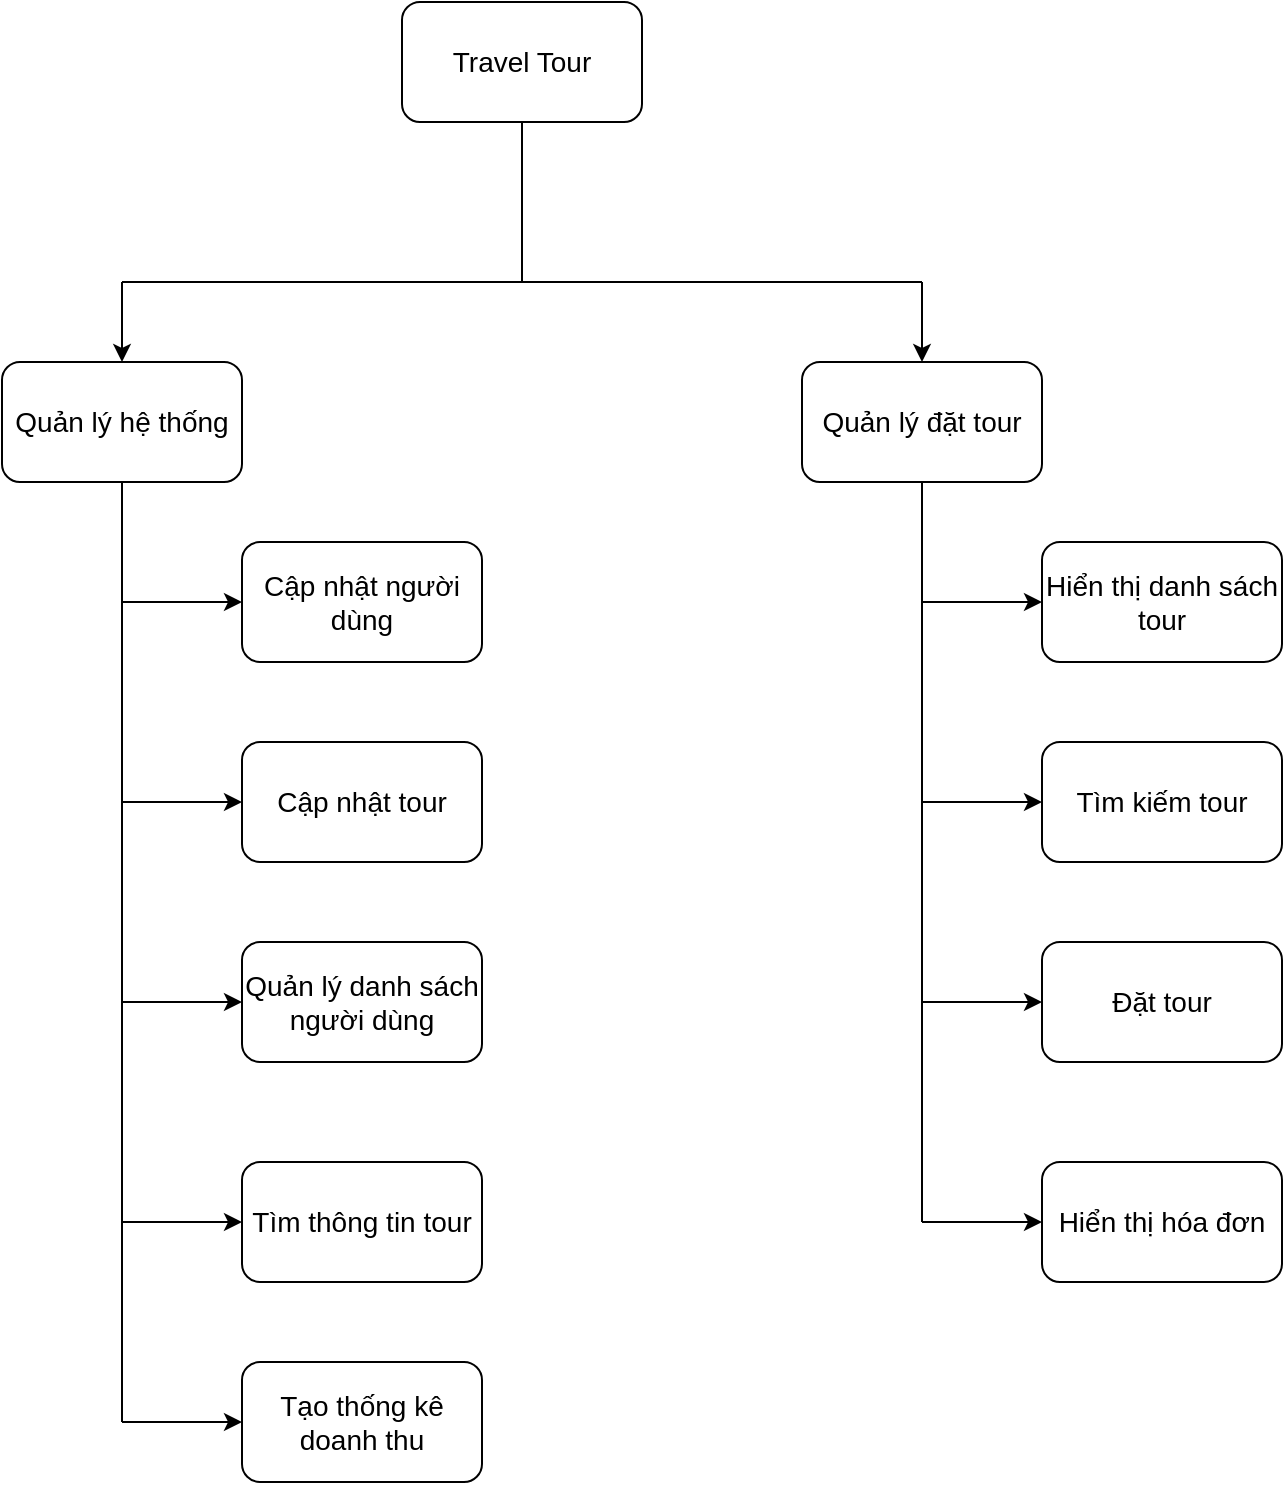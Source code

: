 <mxfile version="14.8.1" type="github">
  <diagram id="SkX7wTQqMhV9GqQ4arp7" name="Page-1">
    <mxGraphModel dx="868" dy="450" grid="1" gridSize="10" guides="1" tooltips="1" connect="1" arrows="1" fold="1" page="1" pageScale="1" pageWidth="827" pageHeight="1169" math="0" shadow="0">
      <root>
        <mxCell id="0" />
        <mxCell id="1" parent="0" />
        <mxCell id="qy_rb1yo7z8HfNK6Pmed-2" value="&lt;font style=&quot;font-size: 14px&quot;&gt;Travel Tour&lt;/font&gt;" style="rounded=1;whiteSpace=wrap;html=1;" vertex="1" parent="1">
          <mxGeometry x="280" y="100" width="120" height="60" as="geometry" />
        </mxCell>
        <mxCell id="qy_rb1yo7z8HfNK6Pmed-3" value="" style="endArrow=none;html=1;entryX=0.5;entryY=1;entryDx=0;entryDy=0;" edge="1" parent="1" target="qy_rb1yo7z8HfNK6Pmed-2">
          <mxGeometry width="50" height="50" relative="1" as="geometry">
            <mxPoint x="340" y="240" as="sourcePoint" />
            <mxPoint x="350" y="220" as="targetPoint" />
          </mxGeometry>
        </mxCell>
        <mxCell id="qy_rb1yo7z8HfNK6Pmed-4" value="" style="endArrow=none;html=1;" edge="1" parent="1">
          <mxGeometry width="50" height="50" relative="1" as="geometry">
            <mxPoint x="140" y="240" as="sourcePoint" />
            <mxPoint x="540" y="240" as="targetPoint" />
          </mxGeometry>
        </mxCell>
        <mxCell id="qy_rb1yo7z8HfNK6Pmed-5" value="&lt;font style=&quot;font-size: 14px&quot;&gt;Quản lý hệ thống&lt;/font&gt;" style="rounded=1;whiteSpace=wrap;html=1;" vertex="1" parent="1">
          <mxGeometry x="80" y="280" width="120" height="60" as="geometry" />
        </mxCell>
        <mxCell id="qy_rb1yo7z8HfNK6Pmed-6" value="&lt;font style=&quot;font-size: 14px&quot;&gt;Quản lý đặt tour&lt;/font&gt;" style="rounded=1;whiteSpace=wrap;html=1;" vertex="1" parent="1">
          <mxGeometry x="480" y="280" width="120" height="60" as="geometry" />
        </mxCell>
        <mxCell id="qy_rb1yo7z8HfNK6Pmed-7" value="" style="endArrow=classic;html=1;" edge="1" parent="1" target="qy_rb1yo7z8HfNK6Pmed-5">
          <mxGeometry width="50" height="50" relative="1" as="geometry">
            <mxPoint x="140" y="240" as="sourcePoint" />
            <mxPoint x="230" y="250" as="targetPoint" />
          </mxGeometry>
        </mxCell>
        <mxCell id="qy_rb1yo7z8HfNK6Pmed-8" value="" style="endArrow=classic;html=1;" edge="1" parent="1" target="qy_rb1yo7z8HfNK6Pmed-6">
          <mxGeometry width="50" height="50" relative="1" as="geometry">
            <mxPoint x="540" y="240" as="sourcePoint" />
            <mxPoint x="600" y="240" as="targetPoint" />
          </mxGeometry>
        </mxCell>
        <mxCell id="qy_rb1yo7z8HfNK6Pmed-10" value="" style="endArrow=none;html=1;entryX=0.5;entryY=1;entryDx=0;entryDy=0;" edge="1" parent="1" target="qy_rb1yo7z8HfNK6Pmed-5">
          <mxGeometry width="50" height="50" relative="1" as="geometry">
            <mxPoint x="140" y="810" as="sourcePoint" />
            <mxPoint x="180" y="360" as="targetPoint" />
          </mxGeometry>
        </mxCell>
        <mxCell id="qy_rb1yo7z8HfNK6Pmed-11" value="" style="endArrow=none;html=1;entryX=0.5;entryY=1;entryDx=0;entryDy=0;" edge="1" parent="1" target="qy_rb1yo7z8HfNK6Pmed-6">
          <mxGeometry width="50" height="50" relative="1" as="geometry">
            <mxPoint x="540" y="710" as="sourcePoint" />
            <mxPoint x="590" y="440" as="targetPoint" />
          </mxGeometry>
        </mxCell>
        <mxCell id="qy_rb1yo7z8HfNK6Pmed-12" value="" style="endArrow=classic;html=1;" edge="1" parent="1">
          <mxGeometry width="50" height="50" relative="1" as="geometry">
            <mxPoint x="140" y="400" as="sourcePoint" />
            <mxPoint x="200" y="400" as="targetPoint" />
          </mxGeometry>
        </mxCell>
        <mxCell id="qy_rb1yo7z8HfNK6Pmed-13" value="&lt;font style=&quot;font-size: 14px&quot;&gt;Cập nhật người dùng&lt;/font&gt;" style="rounded=1;whiteSpace=wrap;html=1;" vertex="1" parent="1">
          <mxGeometry x="200" y="370" width="120" height="60" as="geometry" />
        </mxCell>
        <mxCell id="qy_rb1yo7z8HfNK6Pmed-14" value="&lt;font style=&quot;font-size: 14px&quot;&gt;Cập nhật tour&lt;/font&gt;" style="rounded=1;whiteSpace=wrap;html=1;" vertex="1" parent="1">
          <mxGeometry x="200" y="470" width="120" height="60" as="geometry" />
        </mxCell>
        <mxCell id="qy_rb1yo7z8HfNK6Pmed-15" value="" style="endArrow=classic;html=1;entryX=0;entryY=0.5;entryDx=0;entryDy=0;" edge="1" parent="1" target="qy_rb1yo7z8HfNK6Pmed-14">
          <mxGeometry width="50" height="50" relative="1" as="geometry">
            <mxPoint x="140" y="500" as="sourcePoint" />
            <mxPoint x="210" y="490" as="targetPoint" />
          </mxGeometry>
        </mxCell>
        <mxCell id="qy_rb1yo7z8HfNK6Pmed-16" value="&lt;font style=&quot;font-size: 14px&quot;&gt;Quản lý danh sách người dùng&lt;/font&gt;" style="rounded=1;whiteSpace=wrap;html=1;" vertex="1" parent="1">
          <mxGeometry x="200" y="570" width="120" height="60" as="geometry" />
        </mxCell>
        <mxCell id="qy_rb1yo7z8HfNK6Pmed-17" value="" style="endArrow=classic;html=1;entryX=0;entryY=0.5;entryDx=0;entryDy=0;" edge="1" parent="1" target="qy_rb1yo7z8HfNK6Pmed-16">
          <mxGeometry width="50" height="50" relative="1" as="geometry">
            <mxPoint x="140" y="600" as="sourcePoint" />
            <mxPoint x="210" y="590" as="targetPoint" />
          </mxGeometry>
        </mxCell>
        <mxCell id="qy_rb1yo7z8HfNK6Pmed-18" value="&lt;font style=&quot;font-size: 14px&quot;&gt;Tìm thông tin tour&lt;/font&gt;" style="rounded=1;whiteSpace=wrap;html=1;" vertex="1" parent="1">
          <mxGeometry x="200" y="680" width="120" height="60" as="geometry" />
        </mxCell>
        <mxCell id="qy_rb1yo7z8HfNK6Pmed-19" value="&lt;font style=&quot;font-size: 14px&quot;&gt;Tạo thống kê doanh thu&lt;/font&gt;" style="rounded=1;whiteSpace=wrap;html=1;" vertex="1" parent="1">
          <mxGeometry x="200" y="780" width="120" height="60" as="geometry" />
        </mxCell>
        <mxCell id="qy_rb1yo7z8HfNK6Pmed-20" value="" style="endArrow=classic;html=1;entryX=0;entryY=0.5;entryDx=0;entryDy=0;" edge="1" parent="1" target="qy_rb1yo7z8HfNK6Pmed-18">
          <mxGeometry width="50" height="50" relative="1" as="geometry">
            <mxPoint x="140" y="710" as="sourcePoint" />
            <mxPoint x="210" y="690" as="targetPoint" />
          </mxGeometry>
        </mxCell>
        <mxCell id="qy_rb1yo7z8HfNK6Pmed-21" value="" style="endArrow=classic;html=1;entryX=0;entryY=0.5;entryDx=0;entryDy=0;" edge="1" parent="1" target="qy_rb1yo7z8HfNK6Pmed-19">
          <mxGeometry width="50" height="50" relative="1" as="geometry">
            <mxPoint x="140" y="810" as="sourcePoint" />
            <mxPoint x="210" y="800" as="targetPoint" />
          </mxGeometry>
        </mxCell>
        <mxCell id="qy_rb1yo7z8HfNK6Pmed-22" value="" style="endArrow=classic;html=1;" edge="1" parent="1">
          <mxGeometry width="50" height="50" relative="1" as="geometry">
            <mxPoint x="540" y="400" as="sourcePoint" />
            <mxPoint x="600" y="400" as="targetPoint" />
          </mxGeometry>
        </mxCell>
        <mxCell id="qy_rb1yo7z8HfNK6Pmed-23" value="&lt;font style=&quot;font-size: 14px&quot;&gt;Hiển thị danh sách tour&lt;/font&gt;" style="rounded=1;whiteSpace=wrap;html=1;" vertex="1" parent="1">
          <mxGeometry x="600" y="370" width="120" height="60" as="geometry" />
        </mxCell>
        <mxCell id="qy_rb1yo7z8HfNK6Pmed-24" value="&lt;font style=&quot;font-size: 14px&quot;&gt;Tìm kiếm tour&lt;/font&gt;" style="rounded=1;whiteSpace=wrap;html=1;" vertex="1" parent="1">
          <mxGeometry x="600" y="470" width="120" height="60" as="geometry" />
        </mxCell>
        <mxCell id="qy_rb1yo7z8HfNK6Pmed-25" value="&lt;font style=&quot;font-size: 14px&quot;&gt;Đặt tour&lt;/font&gt;" style="rounded=1;whiteSpace=wrap;html=1;" vertex="1" parent="1">
          <mxGeometry x="600" y="570" width="120" height="60" as="geometry" />
        </mxCell>
        <mxCell id="qy_rb1yo7z8HfNK6Pmed-26" value="&lt;font style=&quot;font-size: 14px&quot;&gt;Hiển thị hóa đơn&lt;/font&gt;" style="rounded=1;whiteSpace=wrap;html=1;" vertex="1" parent="1">
          <mxGeometry x="600" y="680" width="120" height="60" as="geometry" />
        </mxCell>
        <mxCell id="qy_rb1yo7z8HfNK6Pmed-27" value="" style="endArrow=classic;html=1;" edge="1" parent="1">
          <mxGeometry width="50" height="50" relative="1" as="geometry">
            <mxPoint x="540" y="500" as="sourcePoint" />
            <mxPoint x="600" y="500" as="targetPoint" />
          </mxGeometry>
        </mxCell>
        <mxCell id="qy_rb1yo7z8HfNK6Pmed-28" value="" style="endArrow=classic;html=1;entryX=0;entryY=0.5;entryDx=0;entryDy=0;" edge="1" parent="1" target="qy_rb1yo7z8HfNK6Pmed-25">
          <mxGeometry width="50" height="50" relative="1" as="geometry">
            <mxPoint x="540" y="600" as="sourcePoint" />
            <mxPoint x="590" y="570" as="targetPoint" />
          </mxGeometry>
        </mxCell>
        <mxCell id="qy_rb1yo7z8HfNK6Pmed-30" value="" style="endArrow=classic;html=1;entryX=0;entryY=0.5;entryDx=0;entryDy=0;" edge="1" parent="1" target="qy_rb1yo7z8HfNK6Pmed-26">
          <mxGeometry width="50" height="50" relative="1" as="geometry">
            <mxPoint x="540" y="710" as="sourcePoint" />
            <mxPoint x="620" y="700" as="targetPoint" />
          </mxGeometry>
        </mxCell>
      </root>
    </mxGraphModel>
  </diagram>
</mxfile>

